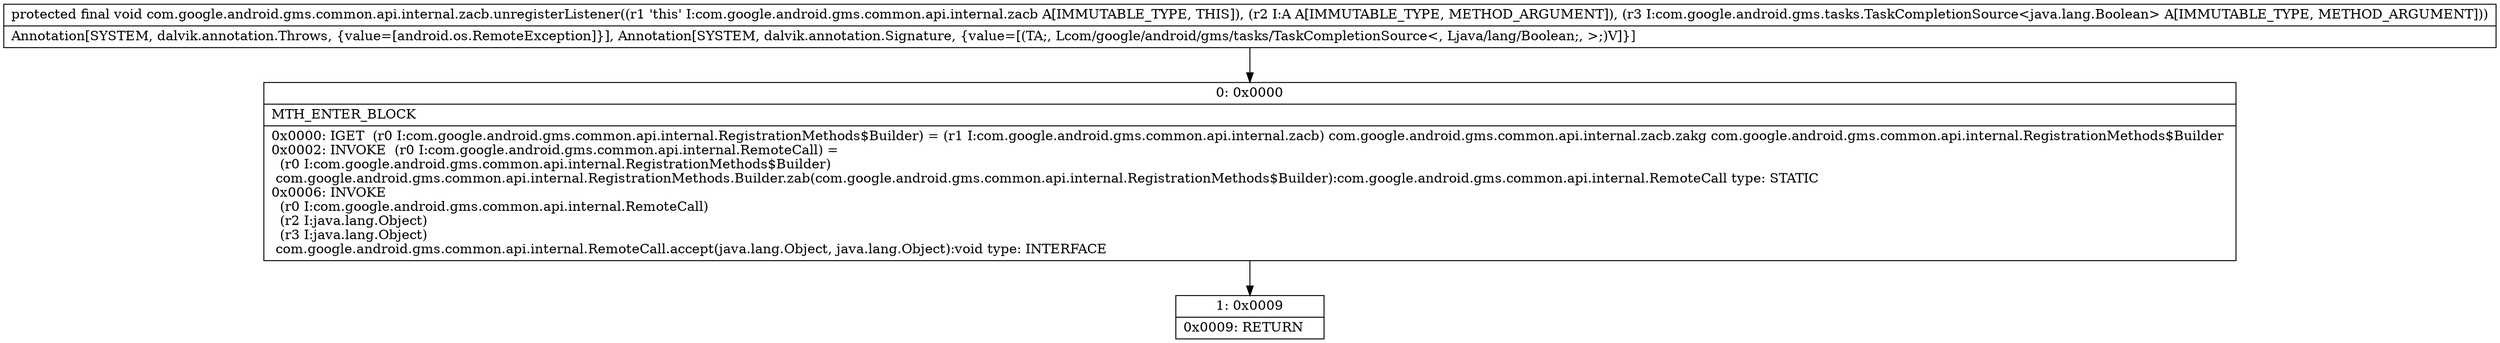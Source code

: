 digraph "CFG forcom.google.android.gms.common.api.internal.zacb.unregisterListener(Lcom\/google\/android\/gms\/common\/api\/Api$AnyClient;Lcom\/google\/android\/gms\/tasks\/TaskCompletionSource;)V" {
Node_0 [shape=record,label="{0\:\ 0x0000|MTH_ENTER_BLOCK\l|0x0000: IGET  (r0 I:com.google.android.gms.common.api.internal.RegistrationMethods$Builder) = (r1 I:com.google.android.gms.common.api.internal.zacb) com.google.android.gms.common.api.internal.zacb.zakg com.google.android.gms.common.api.internal.RegistrationMethods$Builder \l0x0002: INVOKE  (r0 I:com.google.android.gms.common.api.internal.RemoteCall) = \l  (r0 I:com.google.android.gms.common.api.internal.RegistrationMethods$Builder)\l com.google.android.gms.common.api.internal.RegistrationMethods.Builder.zab(com.google.android.gms.common.api.internal.RegistrationMethods$Builder):com.google.android.gms.common.api.internal.RemoteCall type: STATIC \l0x0006: INVOKE  \l  (r0 I:com.google.android.gms.common.api.internal.RemoteCall)\l  (r2 I:java.lang.Object)\l  (r3 I:java.lang.Object)\l com.google.android.gms.common.api.internal.RemoteCall.accept(java.lang.Object, java.lang.Object):void type: INTERFACE \l}"];
Node_1 [shape=record,label="{1\:\ 0x0009|0x0009: RETURN   \l}"];
MethodNode[shape=record,label="{protected final void com.google.android.gms.common.api.internal.zacb.unregisterListener((r1 'this' I:com.google.android.gms.common.api.internal.zacb A[IMMUTABLE_TYPE, THIS]), (r2 I:A A[IMMUTABLE_TYPE, METHOD_ARGUMENT]), (r3 I:com.google.android.gms.tasks.TaskCompletionSource\<java.lang.Boolean\> A[IMMUTABLE_TYPE, METHOD_ARGUMENT]))  | Annotation[SYSTEM, dalvik.annotation.Throws, \{value=[android.os.RemoteException]\}], Annotation[SYSTEM, dalvik.annotation.Signature, \{value=[(TA;, Lcom\/google\/android\/gms\/tasks\/TaskCompletionSource\<, Ljava\/lang\/Boolean;, \>;)V]\}]\l}"];
MethodNode -> Node_0;
Node_0 -> Node_1;
}

